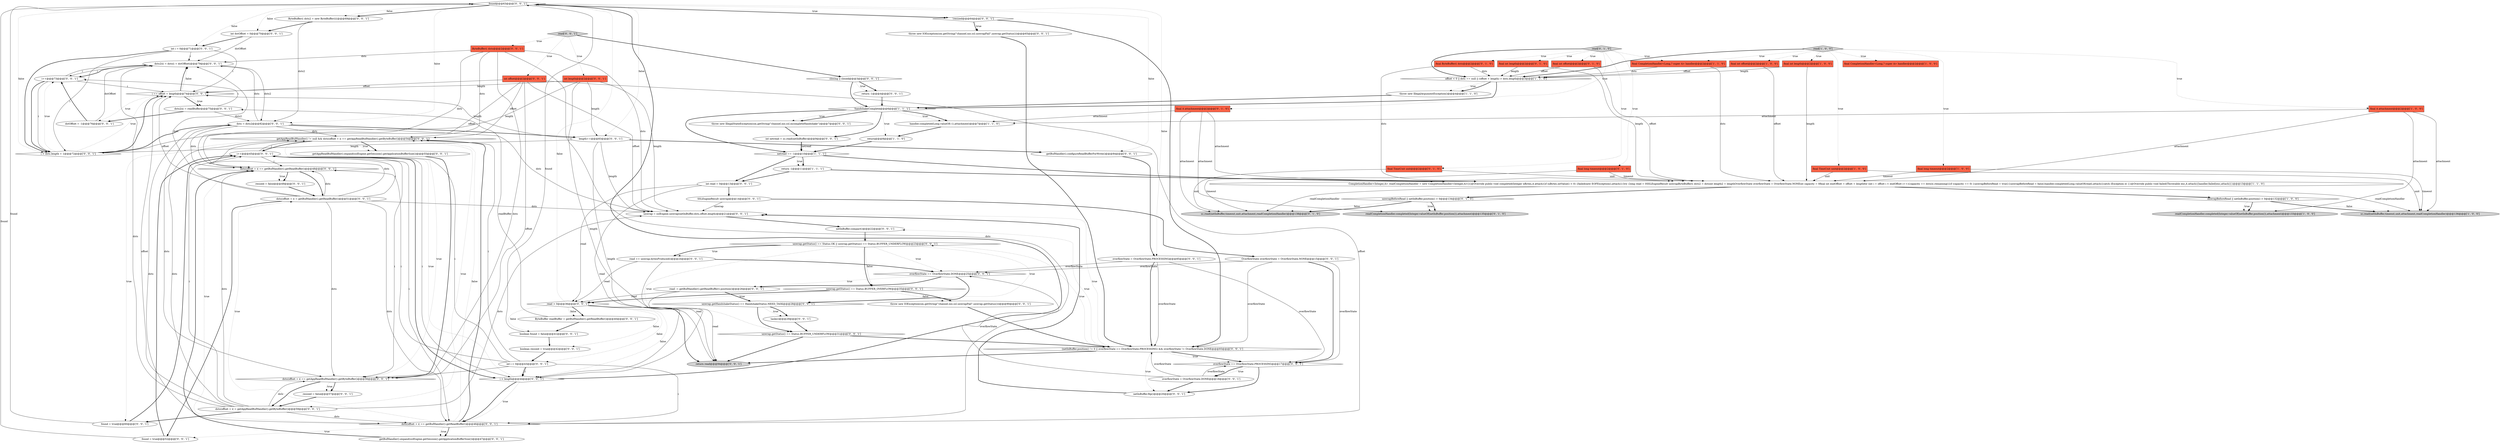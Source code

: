 digraph {
46 [style = filled, label = "found@@@63@@@['0', '0', '1']", fillcolor = white, shape = diamond image = "AAA0AAABBB3BBB"];
4 [style = filled, label = "final A attachment@@@2@@@['1', '0', '0']", fillcolor = tomato, shape = box image = "AAA0AAABBB1BBB"];
59 [style = filled, label = "int length@@@2@@@['0', '0', '1']", fillcolor = tomato, shape = box image = "AAA0AAABBB3BBB"];
38 [style = filled, label = "overflowState == OverflowState.DONE@@@25@@@['0', '0', '1']", fillcolor = white, shape = diamond image = "AAA0AAABBB3BBB"];
80 [style = filled, label = "netInBuffer.compact()@@@22@@@['0', '0', '1']", fillcolor = white, shape = ellipse image = "AAA0AAABBB3BBB"];
61 [style = filled, label = "getAppReadBufHandler() != null && dsts(offset + i( == getAppReadBufHandler().getByteBuffer()@@@54@@@['0', '0', '1']", fillcolor = white, shape = diamond image = "AAA0AAABBB3BBB"];
34 [style = filled, label = "read -= getBufHandler().getReadBuffer().position()@@@26@@@['0', '0', '1']", fillcolor = white, shape = ellipse image = "AAA0AAABBB3BBB"];
69 [style = filled, label = "i++@@@45@@@['0', '0', '1']", fillcolor = white, shape = ellipse image = "AAA0AAABBB3BBB"];
26 [style = filled, label = "read['0', '1', '0']", fillcolor = lightgray, shape = diamond image = "AAA0AAABBB2BBB"];
77 [style = filled, label = "int i = 0@@@71@@@['0', '0', '1']", fillcolor = white, shape = ellipse image = "AAA0AAABBB3BBB"];
73 [style = filled, label = "getBufHandler().expand(sslEngine.getSession().getApplicationBufferSize())@@@47@@@['0', '0', '1']", fillcolor = white, shape = ellipse image = "AAA0AAABBB3BBB"];
7 [style = filled, label = "final long timeout@@@2@@@['1', '0', '0']", fillcolor = tomato, shape = box image = "AAA0AAABBB1BBB"];
22 [style = filled, label = "final TimeUnit unit@@@2@@@['0', '1', '0']", fillcolor = tomato, shape = box image = "AAA0AAABBB2BBB"];
1 [style = filled, label = "readCompletionHandler.completed(Integer.valueOf(netInBuffer.position()),attachment)@@@133@@@['1', '0', '0']", fillcolor = lightgray, shape = ellipse image = "AAA0AAABBB1BBB"];
64 [style = filled, label = "getAppReadBufHandler().expand(sslEngine.getSession().getApplicationBufferSize())@@@55@@@['0', '0', '1']", fillcolor = white, shape = ellipse image = "AAA0AAABBB3BBB"];
40 [style = filled, label = "dsts2(i( = dsts(i + dstOffset(@@@79@@@['0', '0', '1']", fillcolor = white, shape = ellipse image = "AAA0AAABBB3BBB"];
42 [style = filled, label = "int offset@@@2@@@['0', '0', '1']", fillcolor = tomato, shape = box image = "AAA0AAABBB3BBB"];
48 [style = filled, label = "resized = false@@@57@@@['0', '0', '1']", fillcolor = white, shape = ellipse image = "AAA0AAABBB3BBB"];
5 [style = filled, label = "unwrapBeforeRead || netInBuffer.position() > 0@@@132@@@['1', '0', '0']", fillcolor = white, shape = diamond image = "AAA0AAABBB1BBB"];
39 [style = filled, label = "found = true@@@52@@@['0', '0', '1']", fillcolor = white, shape = ellipse image = "AAA0AAABBB3BBB"];
2 [style = filled, label = "final int offset@@@2@@@['1', '0', '0']", fillcolor = tomato, shape = box image = "AAA0AAABBB1BBB"];
71 [style = filled, label = "!resized@@@64@@@['0', '0', '1']", fillcolor = white, shape = diamond image = "AAA0AAABBB3BBB"];
3 [style = filled, label = "final int length@@@2@@@['1', '0', '0']", fillcolor = tomato, shape = box image = "AAA0AAABBB1BBB"];
29 [style = filled, label = "overflowState = OverflowState.DONE@@@18@@@['0', '0', '1']", fillcolor = white, shape = ellipse image = "AAA0AAABBB3BBB"];
79 [style = filled, label = "return -1@@@4@@@['0', '0', '1']", fillcolor = white, shape = ellipse image = "AAA0AAABBB3BBB"];
12 [style = filled, label = "return@@@8@@@['1', '1', '0']", fillcolor = white, shape = ellipse image = "AAA0AAABBB1BBB"];
88 [style = filled, label = "unwrap.getStatus() == Status.OK || unwrap.getStatus() == Status.BUFFER_UNDERFLOW@@@23@@@['0', '0', '1']", fillcolor = white, shape = diamond image = "AAA0AAABBB3BBB"];
49 [style = filled, label = "read > 0@@@36@@@['0', '0', '1']", fillcolor = white, shape = diamond image = "AAA0AAABBB3BBB"];
84 [style = filled, label = "overflowState == OverflowState.PROCESSING@@@17@@@['0', '0', '1']", fillcolor = white, shape = diamond image = "AAA0AAABBB3BBB"];
87 [style = filled, label = "return read@@@94@@@['0', '0', '1']", fillcolor = lightgray, shape = ellipse image = "AAA0AAABBB3BBB"];
57 [style = filled, label = "boolean found = false@@@41@@@['0', '0', '1']", fillcolor = white, shape = ellipse image = "AAA0AAABBB3BBB"];
44 [style = filled, label = "int read = 0@@@13@@@['0', '0', '1']", fillcolor = white, shape = ellipse image = "AAA0AAABBB3BBB"];
74 [style = filled, label = "tasks()@@@29@@@['0', '0', '1']", fillcolor = white, shape = ellipse image = "AAA0AAABBB3BBB"];
72 [style = filled, label = "OverflowState overflowState = OverflowState.NONE@@@15@@@['0', '0', '1']", fillcolor = white, shape = ellipse image = "AAA0AAABBB3BBB"];
27 [style = filled, label = "final long timeout@@@2@@@['0', '1', '0']", fillcolor = tomato, shape = box image = "AAA0AAABBB2BBB"];
36 [style = filled, label = "unwrap.getStatus() == Status.BUFFER_UNDERFLOW@@@31@@@['0', '0', '1']", fillcolor = white, shape = diamond image = "AAA0AAABBB3BBB"];
8 [style = filled, label = "CompletionHandler<Integer,A> readCompletionHandler = new CompletionHandler<Integer,A>(){@Override public void completed(Integer nBytes,A attach){if (nBytes.intValue() < 0) {failed(new EOFException(),attach)}{try {long read = 0SSLEngineResult unwrapByteBuffer(( dsts2 = dstsint length2 = lengthOverflowState overflowState = OverflowState.NONEint capacity = 0final int endOffset = offset + lengthfor (int i = offset i < endOffset i++){capacity += dsts(i(.remaining()}if (capacity == 0) {unwrapBeforeRead = true}{unwrapBeforeRead = false}handler.completed(Long.valueOf(read),attach)}catch (Exception e) }}@Override public void failed(Throwable exc,A attach){handler.failed(exc,attach)}}@@@13@@@['1', '1', '0']", fillcolor = white, shape = ellipse image = "AAA0AAABBB1BBB"];
6 [style = filled, label = "read['1', '0', '0']", fillcolor = lightgray, shape = diamond image = "AAA0AAABBB1BBB"];
52 [style = filled, label = "throw new IOException(sm.getString(\"channel.nio.ssl.unwrapFail\",unwrap.getStatus()))@@@90@@@['0', '0', '1']", fillcolor = white, shape = ellipse image = "AAA0AAABBB3BBB"];
56 [style = filled, label = "closing || closed@@@3@@@['0', '0', '1']", fillcolor = white, shape = diamond image = "AAA0AAABBB3BBB"];
45 [style = filled, label = "dsts(offset + i( == getBufHandler().getReadBuffer()@@@46@@@['0', '0', '1']", fillcolor = white, shape = diamond image = "AAA0AAABBB3BBB"];
51 [style = filled, label = "dstOffset = -1@@@76@@@['0', '0', '1']", fillcolor = white, shape = ellipse image = "AAA0AAABBB3BBB"];
76 [style = filled, label = "dsts(offset + i( = getAppReadBufHandler().getByteBuffer()@@@59@@@['0', '0', '1']", fillcolor = white, shape = ellipse image = "AAA0AAABBB3BBB"];
16 [style = filled, label = "throw new IllegalArgumentException()@@@4@@@['1', '1', '0']", fillcolor = white, shape = ellipse image = "AAA0AAABBB1BBB"];
10 [style = filled, label = "sc.read(netInBuffer,timeout,unit,attachment,readCompletionHandler)@@@136@@@['1', '0', '0']", fillcolor = lightgray, shape = ellipse image = "AAA0AAABBB1BBB"];
53 [style = filled, label = "boolean resized = true@@@42@@@['0', '0', '1']", fillcolor = white, shape = ellipse image = "AAA0AAABBB3BBB"];
86 [style = filled, label = "int i = 0@@@43@@@['0', '0', '1']", fillcolor = white, shape = ellipse image = "AAA0AAABBB3BBB"];
85 [style = filled, label = "i < dsts.length + 1@@@72@@@['0', '0', '1']", fillcolor = white, shape = diamond image = "AAA0AAABBB3BBB"];
35 [style = filled, label = "i == offset + length@@@74@@@['0', '0', '1']", fillcolor = white, shape = diamond image = "AAA0AAABBB3BBB"];
89 [style = filled, label = "dsts(offset + i( == getAppReadBufHandler().getByteBuffer()@@@56@@@['0', '0', '1']", fillcolor = white, shape = diamond image = "AAA0AAABBB3BBB"];
63 [style = filled, label = "SSLEngineResult unwrap@@@14@@@['0', '0', '1']", fillcolor = white, shape = ellipse image = "AAA0AAABBB3BBB"];
70 [style = filled, label = "length++@@@83@@@['0', '0', '1']", fillcolor = white, shape = ellipse image = "AAA0AAABBB3BBB"];
65 [style = filled, label = "unwrap.getStatus() == Status.BUFFER_OVERFLOW@@@35@@@['0', '0', '1']", fillcolor = white, shape = diamond image = "AAA0AAABBB3BBB"];
13 [style = filled, label = "netread == -1@@@10@@@['1', '1', '1']", fillcolor = white, shape = diamond image = "AAA0AAABBB1BBB"];
30 [style = filled, label = "getBufHandler().configureReadBufferForWrite()@@@84@@@['0', '0', '1']", fillcolor = white, shape = ellipse image = "AAA0AAABBB3BBB"];
14 [style = filled, label = "final CompletionHandler<Long,? super A> handler@@@2@@@['1', '0', '0']", fillcolor = tomato, shape = box image = "AAA0AAABBB1BBB"];
32 [style = filled, label = "throw new IllegalStateException(sm.getString(\"channel.nio.ssl.incompleteHandshake\"))@@@7@@@['0', '0', '1']", fillcolor = white, shape = ellipse image = "AAA0AAABBB3BBB"];
0 [style = filled, label = "offset < 0 || dsts == null || (offset + length) > dsts.length@@@3@@@['1', '1', '0']", fillcolor = white, shape = diamond image = "AAA0AAABBB1BBB"];
83 [style = filled, label = "i++@@@73@@@['0', '0', '1']", fillcolor = white, shape = ellipse image = "AAA0AAABBB3BBB"];
25 [style = filled, label = "sc.read(netInBuffer,timeout,unit,attachment,readCompletionHandler)@@@138@@@['0', '1', '0']", fillcolor = lightgray, shape = ellipse image = "AAA0AAABBB2BBB"];
81 [style = filled, label = "i < length@@@44@@@['0', '0', '1']", fillcolor = white, shape = diamond image = "AAA0AAABBB3BBB"];
68 [style = filled, label = "found = true@@@60@@@['0', '0', '1']", fillcolor = white, shape = ellipse image = "AAA0AAABBB3BBB"];
11 [style = filled, label = "handler.completed(Long.valueOf(-1),attachment)@@@7@@@['1', '1', '0']", fillcolor = white, shape = ellipse image = "AAA0AAABBB1BBB"];
67 [style = filled, label = "ByteBuffer(( dsts@@@2@@@['0', '0', '1']", fillcolor = tomato, shape = box image = "AAA0AAABBB3BBB"];
31 [style = filled, label = "throw new IOException(sm.getString(\"channel.nio.ssl.unwrapFail\",unwrap.getStatus()))@@@65@@@['0', '0', '1']", fillcolor = white, shape = ellipse image = "AAA0AAABBB3BBB"];
55 [style = filled, label = "netInBuffer.flip()@@@20@@@['0', '0', '1']", fillcolor = white, shape = ellipse image = "AAA0AAABBB3BBB"];
50 [style = filled, label = "dsts(offset + i( = getBufHandler().getReadBuffer()@@@51@@@['0', '0', '1']", fillcolor = white, shape = ellipse image = "AAA0AAABBB3BBB"];
75 [style = filled, label = "(netInBuffer.position() != 0 || overflowState == OverflowState.PROCESSING) && overflowState != OverflowState.DONE@@@93@@@['0', '0', '1']", fillcolor = white, shape = diamond image = "AAA0AAABBB3BBB"];
78 [style = filled, label = "overflowState = OverflowState.PROCESSING@@@85@@@['0', '0', '1']", fillcolor = white, shape = ellipse image = "AAA0AAABBB3BBB"];
62 [style = filled, label = "int netread = sc.read(netInBuffer)@@@9@@@['0', '0', '1']", fillcolor = white, shape = ellipse image = "AAA0AAABBB3BBB"];
37 [style = filled, label = "unwrap.getHandshakeStatus() == HandshakeStatus.NEED_TASK@@@28@@@['0', '0', '1']", fillcolor = white, shape = diamond image = "AAA0AAABBB3BBB"];
90 [style = filled, label = "read += unwrap.bytesProduced()@@@24@@@['0', '0', '1']", fillcolor = white, shape = ellipse image = "AAA0AAABBB3BBB"];
20 [style = filled, label = "readCompletionHandler.completed(Integer.valueOf(netInBuffer.position()),attachment)@@@135@@@['0', '1', '0']", fillcolor = lightgray, shape = ellipse image = "AAA0AAABBB2BBB"];
21 [style = filled, label = "final int length@@@2@@@['0', '1', '0']", fillcolor = tomato, shape = box image = "AAA0AAABBB2BBB"];
58 [style = filled, label = "dsts2(i( = readBuffer@@@75@@@['0', '0', '1']", fillcolor = white, shape = ellipse image = "AAA0AAABBB3BBB"];
19 [style = filled, label = "final A attachment@@@2@@@['0', '1', '0']", fillcolor = tomato, shape = box image = "AAA0AAABBB2BBB"];
24 [style = filled, label = "final int offset@@@2@@@['0', '1', '0']", fillcolor = tomato, shape = box image = "AAA0AAABBB2BBB"];
41 [style = filled, label = "dsts(offset + i( == getBufHandler().getReadBuffer()@@@48@@@['0', '0', '1']", fillcolor = white, shape = diamond image = "AAA0AAABBB3BBB"];
15 [style = filled, label = "final TimeUnit unit@@@2@@@['1', '0', '0']", fillcolor = tomato, shape = box image = "AAA0AAABBB1BBB"];
28 [style = filled, label = "final ByteBuffer(( dsts@@@2@@@['0', '1', '0']", fillcolor = tomato, shape = box image = "AAA0AAABBB2BBB"];
47 [style = filled, label = "unwrap = sslEngine.unwrap(netInBuffer,dsts,offset,length)@@@21@@@['0', '0', '1']", fillcolor = white, shape = ellipse image = "AAA0AAABBB3BBB"];
17 [style = filled, label = "final CompletionHandler<Long,? super A> handler@@@2@@@['1', '1', '0']", fillcolor = tomato, shape = box image = "AAA0AAABBB1BBB"];
43 [style = filled, label = "int dstOffset = 0@@@70@@@['0', '0', '1']", fillcolor = white, shape = ellipse image = "AAA0AAABBB3BBB"];
54 [style = filled, label = "dsts = dsts2@@@82@@@['0', '0', '1']", fillcolor = white, shape = ellipse image = "AAA0AAABBB3BBB"];
60 [style = filled, label = "ByteBuffer readBuffer = getBufHandler().getReadBuffer()@@@40@@@['0', '0', '1']", fillcolor = white, shape = ellipse image = "AAA0AAABBB3BBB"];
9 [style = filled, label = "return -1@@@11@@@['1', '1', '1']", fillcolor = white, shape = ellipse image = "AAA0AAABBB1BBB"];
82 [style = filled, label = "ByteBuffer(( dsts2 = new ByteBuffer((((@@@69@@@['0', '0', '1']", fillcolor = white, shape = ellipse image = "AAA0AAABBB3BBB"];
23 [style = filled, label = "unwrapBeforeRead || netInBuffer.position() > 0@@@134@@@['0', '1', '0']", fillcolor = white, shape = diamond image = "AAA0AAABBB2BBB"];
66 [style = filled, label = "resized = false@@@49@@@['0', '0', '1']", fillcolor = white, shape = ellipse image = "AAA0AAABBB3BBB"];
33 [style = filled, label = "read['0', '0', '1']", fillcolor = lightgray, shape = diamond image = "AAA0AAABBB3BBB"];
18 [style = filled, label = "!handshakeComplete@@@6@@@['1', '1', '1']", fillcolor = white, shape = diamond image = "AAA0AAABBB1BBB"];
71->31 [style = dotted, label="true"];
22->25 [style = solid, label="unit"];
37->74 [style = bold, label=""];
35->40 [style = dotted, label="false"];
69->81 [style = bold, label=""];
33->67 [style = dotted, label="true"];
19->20 [style = solid, label="attachment"];
50->61 [style = solid, label="dsts"];
11->12 [style = bold, label=""];
49->60 [style = bold, label=""];
84->55 [style = bold, label=""];
49->87 [style = bold, label=""];
71->75 [style = bold, label=""];
15->10 [style = solid, label="unit"];
56->79 [style = bold, label=""];
44->87 [style = solid, label="read"];
36->75 [style = bold, label=""];
86->41 [style = solid, label="i"];
77->40 [style = solid, label="i"];
5->1 [style = bold, label=""];
69->89 [style = solid, label="i"];
29->38 [style = solid, label="overflowState"];
81->69 [style = dotted, label="true"];
57->46 [style = solid, label="found"];
18->13 [style = bold, label=""];
78->75 [style = bold, label=""];
44->63 [style = bold, label=""];
2->8 [style = solid, label="offset"];
54->89 [style = solid, label="dsts"];
50->35 [style = solid, label="offset"];
90->38 [style = bold, label=""];
33->42 [style = dotted, label="true"];
49->86 [style = dotted, label="false"];
79->18 [style = bold, label=""];
19->25 [style = solid, label="attachment"];
7->8 [style = solid, label="timeout"];
27->8 [style = solid, label="timeout"];
22->8 [style = solid, label="unit"];
76->89 [style = solid, label="dsts"];
54->47 [style = solid, label="dsts"];
18->11 [style = dotted, label="true"];
6->4 [style = dotted, label="true"];
49->53 [style = dotted, label="false"];
45->73 [style = bold, label=""];
73->41 [style = bold, label=""];
85->54 [style = bold, label=""];
45->39 [style = dotted, label="true"];
60->58 [style = solid, label="readBuffer"];
86->69 [style = solid, label="i"];
40->83 [style = solid, label="i"];
24->8 [style = solid, label="offset"];
19->11 [style = solid, label="attachment"];
68->46 [style = solid, label="found"];
88->65 [style = dotted, label="false"];
49->60 [style = dotted, label="false"];
90->49 [style = solid, label="read"];
81->45 [style = bold, label=""];
29->84 [style = solid, label="overflowState"];
70->47 [style = solid, label="length"];
74->36 [style = bold, label=""];
31->75 [style = bold, label=""];
56->79 [style = dotted, label="true"];
72->84 [style = solid, label="overflowState"];
50->89 [style = solid, label="dsts"];
47->80 [style = bold, label=""];
45->50 [style = dotted, label="true"];
26->19 [style = dotted, label="true"];
82->43 [style = bold, label=""];
13->9 [style = bold, label=""];
30->78 [style = bold, label=""];
70->35 [style = solid, label="length"];
54->70 [style = bold, label=""];
23->25 [style = dotted, label="false"];
61->89 [style = dotted, label="true"];
45->61 [style = bold, label=""];
88->90 [style = dotted, label="true"];
50->39 [style = bold, label=""];
7->10 [style = solid, label="timeout"];
4->1 [style = solid, label="attachment"];
59->85 [style = solid, label="length"];
50->41 [style = solid, label="dsts"];
83->85 [style = solid, label="i"];
54->61 [style = solid, label="dsts"];
62->13 [style = solid, label="netread"];
84->29 [style = dotted, label="true"];
46->82 [style = dotted, label="false"];
64->89 [style = bold, label=""];
19->8 [style = solid, label="attachment"];
75->88 [style = dotted, label="true"];
63->72 [style = bold, label=""];
35->40 [style = bold, label=""];
0->16 [style = dotted, label="true"];
88->37 [style = dotted, label="true"];
46->43 [style = dotted, label="false"];
42->61 [style = solid, label="offset"];
84->29 [style = bold, label=""];
8->5 [style = bold, label=""];
58->83 [style = solid, label="i"];
26->21 [style = dotted, label="true"];
23->20 [style = dotted, label="true"];
3->0 [style = solid, label="length"];
89->76 [style = bold, label=""];
8->23 [style = bold, label=""];
26->0 [style = bold, label=""];
38->34 [style = bold, label=""];
86->89 [style = solid, label="i"];
13->44 [style = bold, label=""];
67->45 [style = solid, label="dsts"];
35->58 [style = bold, label=""];
6->17 [style = dotted, label="true"];
12->13 [style = bold, label=""];
18->32 [style = bold, label=""];
27->25 [style = solid, label="timeout"];
54->40 [style = solid, label="dsts"];
76->68 [style = bold, label=""];
45->61 [style = dotted, label="false"];
41->66 [style = bold, label=""];
0->16 [style = bold, label=""];
3->8 [style = solid, label="length"];
60->57 [style = bold, label=""];
65->52 [style = dotted, label="false"];
41->66 [style = dotted, label="true"];
2->0 [style = solid, label="offset"];
42->89 [style = solid, label="offset"];
34->87 [style = solid, label="read"];
78->75 [style = solid, label="overflowState"];
61->64 [style = dotted, label="true"];
5->10 [style = dotted, label="false"];
77->35 [style = solid, label="i"];
62->13 [style = bold, label=""];
46->70 [style = dotted, label="false"];
49->57 [style = dotted, label="false"];
61->69 [style = bold, label=""];
85->35 [style = bold, label=""];
89->48 [style = bold, label=""];
46->77 [style = dotted, label="false"];
61->68 [style = dotted, label="true"];
28->8 [style = solid, label="dsts"];
77->85 [style = solid, label="i"];
43->40 [style = solid, label="dstOffset"];
26->22 [style = dotted, label="true"];
35->58 [style = dotted, label="true"];
26->17 [style = dotted, label="true"];
37->74 [style = dotted, label="true"];
29->55 [style = bold, label=""];
59->81 [style = solid, label="length"];
89->48 [style = dotted, label="true"];
46->78 [style = dotted, label="false"];
59->70 [style = solid, label="length"];
86->81 [style = bold, label=""];
75->55 [style = dotted, label="true"];
75->84 [style = bold, label=""];
59->35 [style = solid, label="length"];
34->49 [style = solid, label="read"];
76->61 [style = solid, label="dsts"];
23->25 [style = bold, label=""];
17->8 [style = solid, label="dsts"];
38->34 [style = dotted, label="true"];
68->69 [style = bold, label=""];
61->64 [style = bold, label=""];
59->47 [style = solid, label="length"];
46->54 [style = dotted, label="false"];
6->7 [style = dotted, label="true"];
39->69 [style = bold, label=""];
75->47 [style = dotted, label="true"];
63->47 [style = solid, label="unwrap"];
45->41 [style = dotted, label="true"];
85->35 [style = dotted, label="true"];
18->62 [style = bold, label=""];
6->0 [style = bold, label=""];
38->37 [style = bold, label=""];
51->83 [style = bold, label=""];
6->14 [style = dotted, label="true"];
29->75 [style = solid, label="overflowState"];
54->41 [style = solid, label="dsts"];
46->71 [style = bold, label=""];
13->9 [style = dotted, label="true"];
44->49 [style = solid, label="read"];
75->84 [style = dotted, label="true"];
36->87 [style = bold, label=""];
4->8 [style = solid, label="attachment"];
71->31 [style = bold, label=""];
69->81 [style = solid, label="i"];
72->75 [style = solid, label="overflowState"];
51->40 [style = solid, label="dstOffset"];
65->52 [style = bold, label=""];
67->61 [style = solid, label="dsts"];
58->54 [style = solid, label="dsts2"];
81->46 [style = bold, label=""];
69->41 [style = solid, label="i"];
26->24 [style = dotted, label="true"];
76->45 [style = solid, label="dsts"];
49->46 [style = dotted, label="false"];
23->20 [style = bold, label=""];
4->11 [style = solid, label="attachment"];
4->10 [style = solid, label="attachment"];
53->86 [style = bold, label=""];
21->0 [style = solid, label="length"];
67->41 [style = solid, label="dsts"];
18->32 [style = dotted, label="true"];
81->45 [style = dotted, label="true"];
78->84 [style = solid, label="overflowState"];
80->88 [style = bold, label=""];
52->75 [style = bold, label=""];
76->47 [style = solid, label="dsts"];
49->81 [style = dotted, label="false"];
72->38 [style = solid, label="overflowState"];
75->87 [style = bold, label=""];
46->30 [style = dotted, label="false"];
50->40 [style = solid, label="dsts"];
13->8 [style = bold, label=""];
17->0 [style = solid, label="dsts"];
24->0 [style = solid, label="offset"];
72->84 [style = bold, label=""];
88->65 [style = bold, label=""];
55->47 [style = bold, label=""];
66->50 [style = bold, label=""];
15->8 [style = solid, label="unit"];
76->69 [style = solid, label="i"];
18->11 [style = bold, label=""];
88->90 [style = bold, label=""];
46->85 [style = dotted, label="false"];
42->45 [style = solid, label="offset"];
88->38 [style = dotted, label="true"];
90->87 [style = solid, label="read"];
70->30 [style = bold, label=""];
28->0 [style = solid, label="dsts"];
42->41 [style = solid, label="offset"];
8->25 [style = solid, label="readCompletionHandler"];
70->81 [style = solid, label="length"];
43->77 [style = bold, label=""];
67->47 [style = solid, label="dsts"];
26->28 [style = dotted, label="true"];
45->73 [style = dotted, label="true"];
9->44 [style = bold, label=""];
33->59 [style = dotted, label="true"];
8->10 [style = solid, label="readCompletionHandler"];
70->85 [style = solid, label="length"];
61->76 [style = dotted, label="true"];
46->71 [style = dotted, label="true"];
50->45 [style = solid, label="dsts"];
16->18 [style = bold, label=""];
69->61 [style = solid, label="i"];
32->62 [style = bold, label=""];
76->35 [style = solid, label="offset"];
75->80 [style = dotted, label="true"];
41->50 [style = bold, label=""];
83->40 [style = solid, label="i"];
86->45 [style = solid, label="i"];
40->54 [style = solid, label="dsts2"];
35->51 [style = dotted, label="true"];
5->10 [style = bold, label=""];
18->12 [style = dotted, label="true"];
50->47 [style = solid, label="dsts"];
85->83 [style = dotted, label="true"];
76->41 [style = solid, label="dsts"];
57->53 [style = bold, label=""];
56->18 [style = bold, label=""];
39->46 [style = solid, label="found"];
78->38 [style = solid, label="overflowState"];
37->36 [style = bold, label=""];
48->76 [style = bold, label=""];
67->89 [style = solid, label="dsts"];
54->45 [style = solid, label="dsts"];
76->40 [style = solid, label="dsts"];
88->36 [style = dotted, label="true"];
83->35 [style = solid, label="i"];
69->45 [style = solid, label="i"];
77->85 [style = bold, label=""];
83->85 [style = bold, label=""];
6->3 [style = dotted, label="true"];
58->51 [style = bold, label=""];
33->56 [style = bold, label=""];
46->82 [style = bold, label=""];
42->35 [style = solid, label="offset"];
67->40 [style = solid, label="dsts"];
82->54 [style = solid, label="dsts2"];
5->1 [style = dotted, label="true"];
50->69 [style = solid, label="i"];
6->2 [style = dotted, label="true"];
26->27 [style = dotted, label="true"];
42->47 [style = solid, label="offset"];
86->61 [style = solid, label="i"];
65->49 [style = dotted, label="true"];
9->8 [style = bold, label=""];
65->49 [style = bold, label=""];
0->18 [style = bold, label=""];
34->37 [style = bold, label=""];
86->81 [style = solid, label="i"];
40->83 [style = bold, label=""];
6->15 [style = dotted, label="true"];
21->8 [style = solid, label="length"];
}
